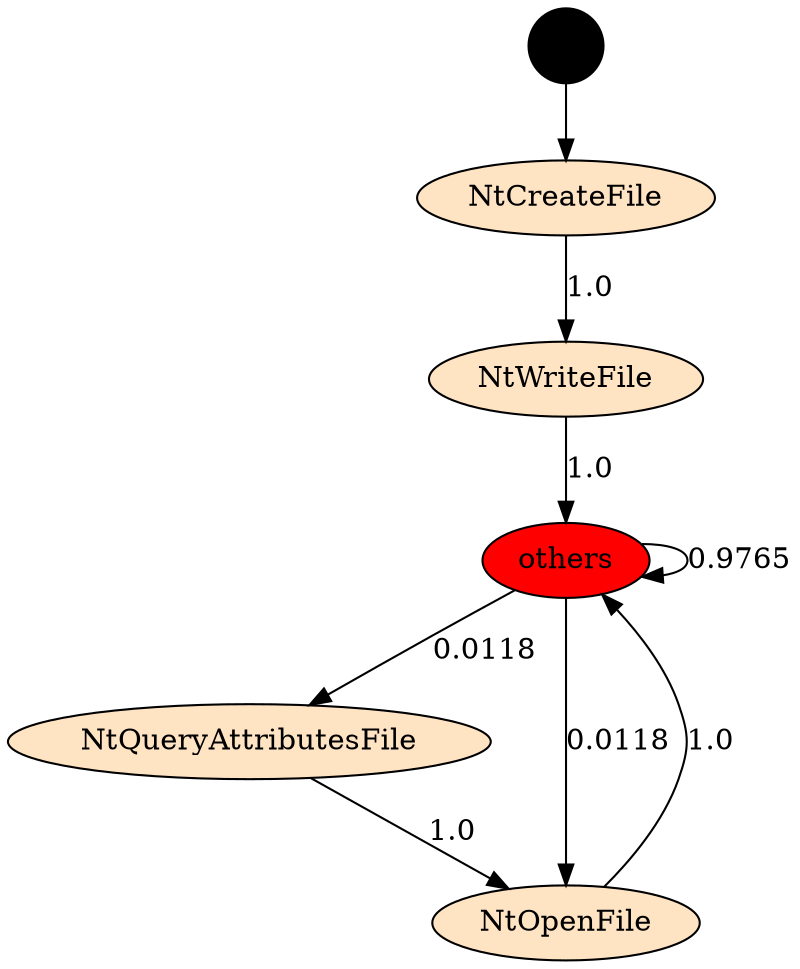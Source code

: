 digraph "./API_PER_CATEGORY/WriteFile.exe_8004_Files and I_O (Local file system)_API_per_Category_Transition_Matrix" {
	NtCreateFile [label=NtCreateFile fillcolor=bisque style=filled]
	NtWriteFile [label=NtWriteFile fillcolor=bisque style=filled]
	NtCreateFile -> NtWriteFile [label=1.0]
	Start [label="" fillcolor=black fontcolor=white shape=circle style=filled]
	Start -> NtCreateFile
	NtWriteFile [label=NtWriteFile fillcolor=bisque style=filled]
	others [label=others fillcolor=red style=filled]
	NtWriteFile -> others [label=1.0]
	others [label=others fillcolor=red style=filled]
	others [label=others fillcolor=red style=filled]
	others -> others [label=0.9765]
	others [label=others fillcolor=red style=filled]
	NtQueryAttributesFile [label=NtQueryAttributesFile fillcolor=bisque style=filled]
	others -> NtQueryAttributesFile [label=0.0118]
	others [label=others fillcolor=red style=filled]
	NtOpenFile [label=NtOpenFile fillcolor=bisque style=filled]
	others -> NtOpenFile [label=0.0118]
	NtQueryAttributesFile [label=NtQueryAttributesFile fillcolor=bisque style=filled]
	NtOpenFile [label=NtOpenFile fillcolor=bisque style=filled]
	NtQueryAttributesFile -> NtOpenFile [label=1.0]
	NtOpenFile [label=NtOpenFile fillcolor=bisque style=filled]
	others [label=others fillcolor=red style=filled]
	NtOpenFile -> others [label=1.0]
}
